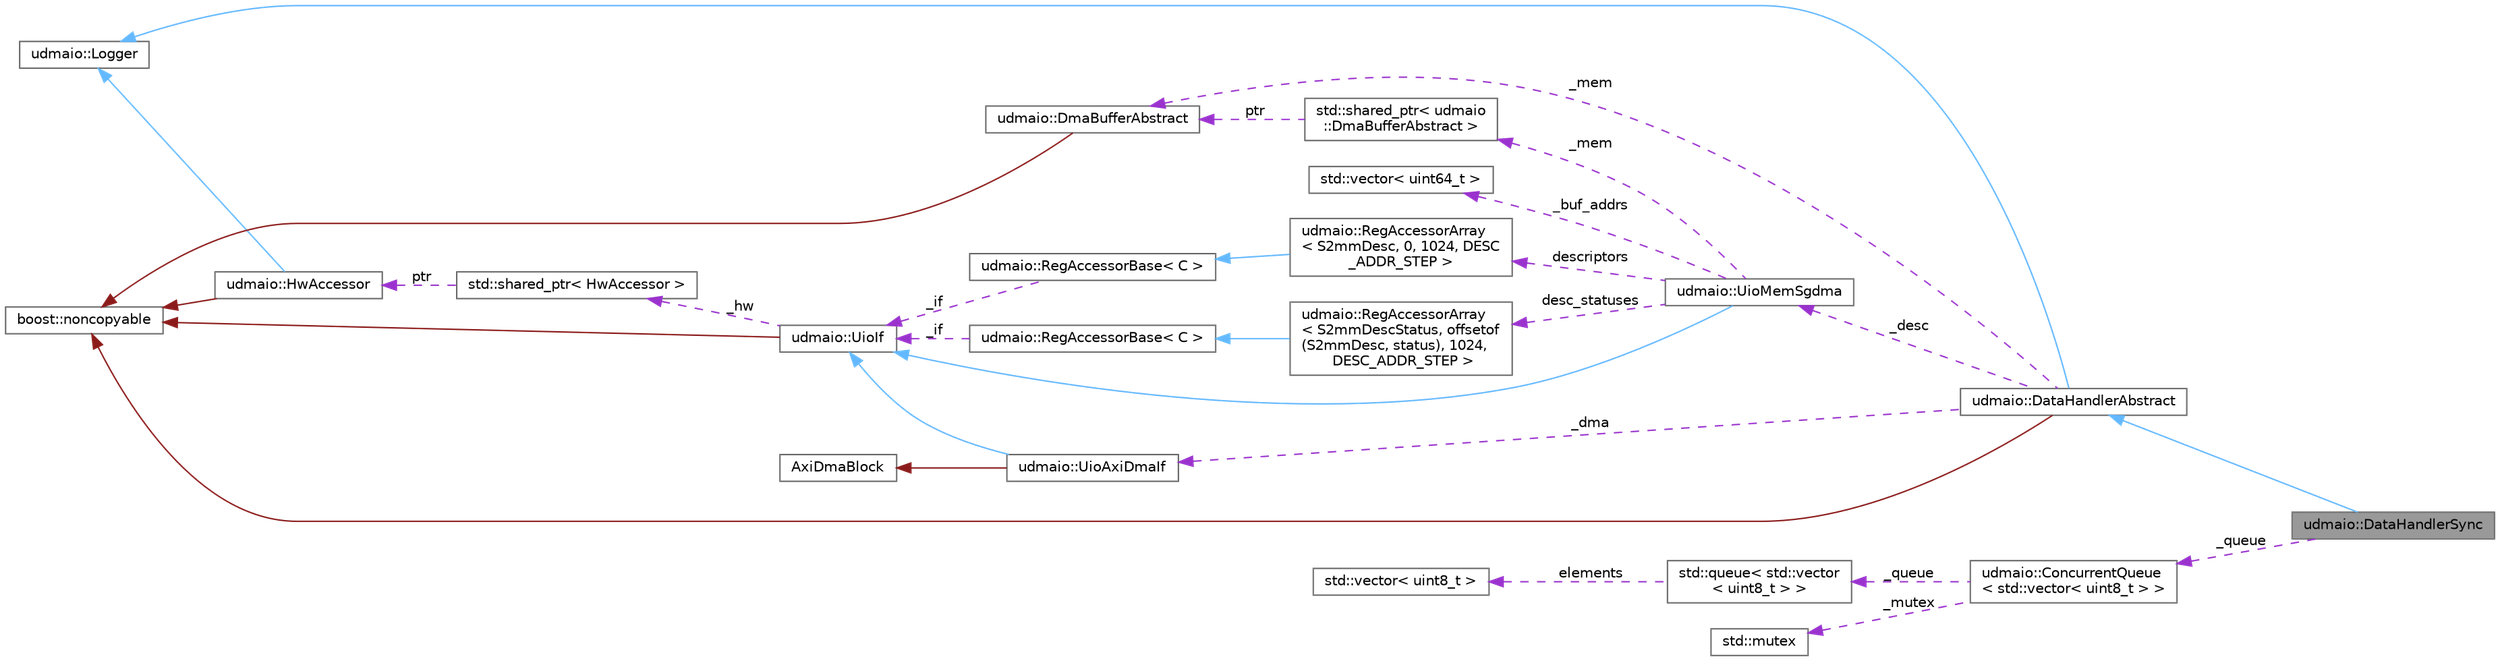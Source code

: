digraph "udmaio::DataHandlerSync"
{
 // INTERACTIVE_SVG=YES
 // LATEX_PDF_SIZE
  bgcolor="transparent";
  edge [fontname=Helvetica,fontsize=10,labelfontname=Helvetica,labelfontsize=10];
  node [fontname=Helvetica,fontsize=10,shape=box,height=0.2,width=0.4];
  rankdir="LR";
  Node1 [label="udmaio::DataHandlerSync",height=0.2,width=0.4,color="gray40", fillcolor="grey60", style="filled", fontcolor="black",tooltip="Synchronous data handler with blocking read interface."];
  Node2 -> Node1 [dir="back",color="steelblue1",style="solid"];
  Node2 [label="udmaio::DataHandlerAbstract",height=0.2,width=0.4,color="gray40", fillcolor="white", style="filled",URL="$classudmaio_1_1_data_handler_abstract.html",tooltip="Base class to implement a DMA data reception handler."];
  Node3 -> Node2 [dir="back",color="steelblue1",style="solid"];
  Node3 [label="udmaio::Logger",height=0.2,width=0.4,color="gray40", fillcolor="white", style="filled",URL="$structudmaio_1_1_logger.html",tooltip=" "];
  Node4 -> Node2 [dir="back",color="firebrick4",style="solid"];
  Node4 [label="boost::noncopyable",height=0.2,width=0.4,color="gray40", fillcolor="white", style="filled",tooltip=" "];
  Node5 -> Node2 [dir="back",color="darkorchid3",style="dashed",label=" _dma" ];
  Node5 [label="udmaio::UioAxiDmaIf",height=0.2,width=0.4,color="gray40", fillcolor="white", style="filled",URL="$classudmaio_1_1_uio_axi_dma_if.html",tooltip="Interface to AXI DMA Core."];
  Node6 -> Node5 [dir="back",color="steelblue1",style="solid"];
  Node6 [label="udmaio::UioIf",height=0.2,width=0.4,color="gray40", fillcolor="white", style="filled",URL="$classudmaio_1_1_uio_if.html",tooltip="Base class for UIO interfaces."];
  Node4 -> Node6 [dir="back",color="firebrick4",style="solid"];
  Node7 -> Node6 [dir="back",color="darkorchid3",style="dashed",label=" _hw" ];
  Node7 [label="std::shared_ptr\< HwAccessor \>",height=0.2,width=0.4,color="gray40", fillcolor="white", style="filled",tooltip=" "];
  Node8 -> Node7 [dir="back",color="darkorchid3",style="dashed",label=" ptr" ];
  Node8 [label="udmaio::HwAccessor",height=0.2,width=0.4,color="gray40", fillcolor="white", style="filled",URL="$classudmaio_1_1_hw_accessor.html",tooltip="Base class for hardware access."];
  Node3 -> Node8 [dir="back",color="steelblue1",style="solid"];
  Node4 -> Node8 [dir="back",color="firebrick4",style="solid"];
  Node9 -> Node5 [dir="back",color="firebrick4",style="solid"];
  Node9 [label="AxiDmaBlock",height=0.2,width=0.4,color="gray40", fillcolor="white", style="filled",URL="$structaxi__dma_1_1block__template.html",tooltip="Template class for the axi_dma block, containing accessors for all its registers."];
  Node10 -> Node2 [dir="back",color="darkorchid3",style="dashed",label=" _desc" ];
  Node10 [label="udmaio::UioMemSgdma",height=0.2,width=0.4,color="gray40", fillcolor="white", style="filled",URL="$classudmaio_1_1_uio_mem_sgdma.html",tooltip="Interface to AXI DMA scatter-gather buffers & descriptors Uses a UioIf to access DMA descriptor memor..."];
  Node6 -> Node10 [dir="back",color="steelblue1",style="solid"];
  Node11 -> Node10 [dir="back",color="darkorchid3",style="dashed",label=" descriptors" ];
  Node11 [label="udmaio::RegAccessorArray\l\< S2mmDesc, 0, 1024, DESC\l_ADDR_STEP \>",height=0.2,width=0.4,color="gray40", fillcolor="white", style="filled",URL="$classudmaio_1_1_reg_accessor_array.html",tooltip=" "];
  Node12 -> Node11 [dir="back",color="steelblue1",style="solid"];
  Node12 [label="udmaio::RegAccessorBase\< C \>",height=0.2,width=0.4,color="gray40", fillcolor="white", style="filled",URL="$classudmaio_1_1_reg_accessor_base.html",tooltip="Base class implementing register access. Only used by subclasses, not used directly."];
  Node6 -> Node12 [dir="back",color="darkorchid3",style="dashed",label=" _if" ];
  Node13 -> Node10 [dir="back",color="darkorchid3",style="dashed",label=" desc_statuses" ];
  Node13 [label="udmaio::RegAccessorArray\l\< S2mmDescStatus, offsetof\l(S2mmDesc, status), 1024,\l DESC_ADDR_STEP \>",height=0.2,width=0.4,color="gray40", fillcolor="white", style="filled",URL="$classudmaio_1_1_reg_accessor_array.html",tooltip=" "];
  Node14 -> Node13 [dir="back",color="steelblue1",style="solid"];
  Node14 [label="udmaio::RegAccessorBase\< C \>",height=0.2,width=0.4,color="gray40", fillcolor="white", style="filled",URL="$classudmaio_1_1_reg_accessor_base.html",tooltip="Base class implementing register access. Only used by subclasses, not used directly."];
  Node6 -> Node14 [dir="back",color="darkorchid3",style="dashed",label=" _if" ];
  Node15 -> Node10 [dir="back",color="darkorchid3",style="dashed",label=" _buf_addrs" ];
  Node15 [label="std::vector\< uint64_t \>",height=0.2,width=0.4,color="gray40", fillcolor="white", style="filled",tooltip=" "];
  Node16 -> Node10 [dir="back",color="darkorchid3",style="dashed",label=" _mem" ];
  Node16 [label="std::shared_ptr\< udmaio\l::DmaBufferAbstract \>",height=0.2,width=0.4,color="gray40", fillcolor="white", style="filled",tooltip=" "];
  Node17 -> Node16 [dir="back",color="darkorchid3",style="dashed",label=" ptr" ];
  Node17 [label="udmaio::DmaBufferAbstract",height=0.2,width=0.4,color="gray40", fillcolor="white", style="filled",URL="$classudmaio_1_1_dma_buffer_abstract.html",tooltip="Base class for DMA data buffer."];
  Node4 -> Node17 [dir="back",color="firebrick4",style="solid"];
  Node17 -> Node2 [dir="back",color="darkorchid3",style="dashed",label=" _mem" ];
  Node18 -> Node1 [dir="back",color="darkorchid3",style="dashed",label=" _queue" ];
  Node18 [label="udmaio::ConcurrentQueue\l\< std::vector\< uint8_t \> \>",height=0.2,width=0.4,color="gray40", fillcolor="white", style="filled",URL="$classudmaio_1_1_concurrent_queue.html",tooltip=" "];
  Node19 -> Node18 [dir="back",color="darkorchid3",style="dashed",label=" _queue" ];
  Node19 [label="std::queue\< std::vector\l\< uint8_t \> \>",height=0.2,width=0.4,color="gray40", fillcolor="white", style="filled",tooltip=" "];
  Node20 -> Node19 [dir="back",color="darkorchid3",style="dashed",label=" elements" ];
  Node20 [label="std::vector\< uint8_t \>",height=0.2,width=0.4,color="gray40", fillcolor="white", style="filled",tooltip=" "];
  Node21 -> Node18 [dir="back",color="darkorchid3",style="dashed",label=" _mutex" ];
  Node21 [label="std::mutex",height=0.2,width=0.4,color="gray40", fillcolor="white", style="filled",tooltip=" "];
}
